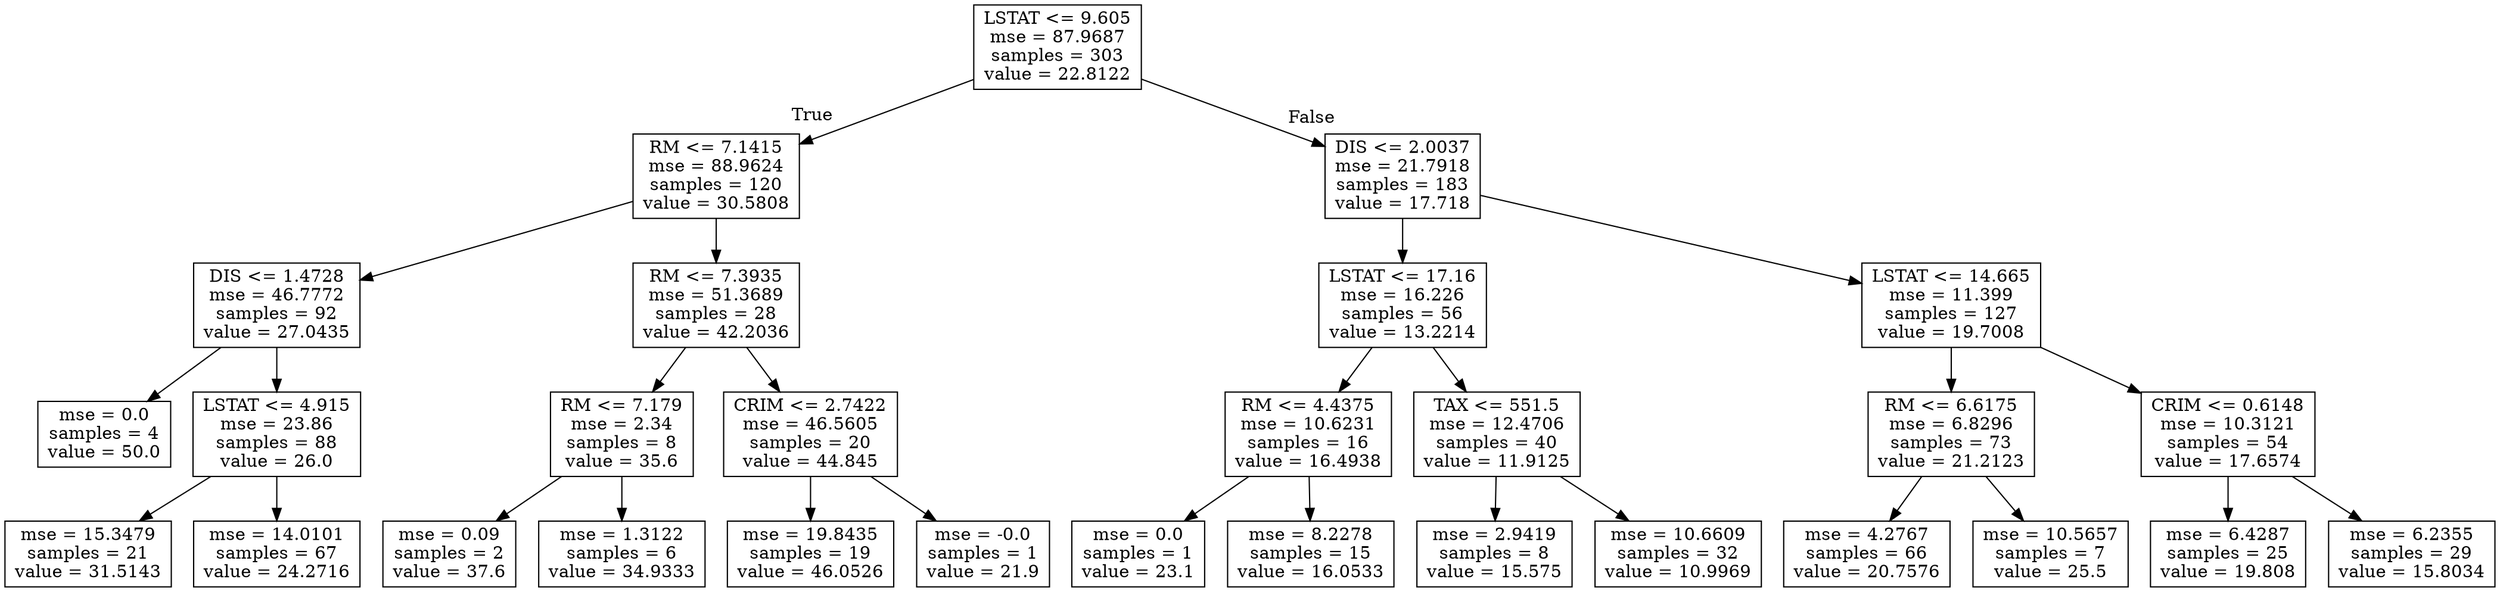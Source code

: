 digraph Tree {
node [shape=box] ;
0 [label="LSTAT <= 9.605\nmse = 87.9687\nsamples = 303\nvalue = 22.8122"] ;
1 [label="RM <= 7.1415\nmse = 88.9624\nsamples = 120\nvalue = 30.5808"] ;
0 -> 1 [labeldistance=2.5, labelangle=45, headlabel="True"] ;
2 [label="DIS <= 1.4728\nmse = 46.7772\nsamples = 92\nvalue = 27.0435"] ;
1 -> 2 ;
3 [label="mse = 0.0\nsamples = 4\nvalue = 50.0"] ;
2 -> 3 ;
4 [label="LSTAT <= 4.915\nmse = 23.86\nsamples = 88\nvalue = 26.0"] ;
2 -> 4 ;
5 [label="mse = 15.3479\nsamples = 21\nvalue = 31.5143"] ;
4 -> 5 ;
6 [label="mse = 14.0101\nsamples = 67\nvalue = 24.2716"] ;
4 -> 6 ;
7 [label="RM <= 7.3935\nmse = 51.3689\nsamples = 28\nvalue = 42.2036"] ;
1 -> 7 ;
8 [label="RM <= 7.179\nmse = 2.34\nsamples = 8\nvalue = 35.6"] ;
7 -> 8 ;
9 [label="mse = 0.09\nsamples = 2\nvalue = 37.6"] ;
8 -> 9 ;
10 [label="mse = 1.3122\nsamples = 6\nvalue = 34.9333"] ;
8 -> 10 ;
11 [label="CRIM <= 2.7422\nmse = 46.5605\nsamples = 20\nvalue = 44.845"] ;
7 -> 11 ;
12 [label="mse = 19.8435\nsamples = 19\nvalue = 46.0526"] ;
11 -> 12 ;
13 [label="mse = -0.0\nsamples = 1\nvalue = 21.9"] ;
11 -> 13 ;
14 [label="DIS <= 2.0037\nmse = 21.7918\nsamples = 183\nvalue = 17.718"] ;
0 -> 14 [labeldistance=2.5, labelangle=-45, headlabel="False"] ;
15 [label="LSTAT <= 17.16\nmse = 16.226\nsamples = 56\nvalue = 13.2214"] ;
14 -> 15 ;
16 [label="RM <= 4.4375\nmse = 10.6231\nsamples = 16\nvalue = 16.4938"] ;
15 -> 16 ;
17 [label="mse = 0.0\nsamples = 1\nvalue = 23.1"] ;
16 -> 17 ;
18 [label="mse = 8.2278\nsamples = 15\nvalue = 16.0533"] ;
16 -> 18 ;
19 [label="TAX <= 551.5\nmse = 12.4706\nsamples = 40\nvalue = 11.9125"] ;
15 -> 19 ;
20 [label="mse = 2.9419\nsamples = 8\nvalue = 15.575"] ;
19 -> 20 ;
21 [label="mse = 10.6609\nsamples = 32\nvalue = 10.9969"] ;
19 -> 21 ;
22 [label="LSTAT <= 14.665\nmse = 11.399\nsamples = 127\nvalue = 19.7008"] ;
14 -> 22 ;
23 [label="RM <= 6.6175\nmse = 6.8296\nsamples = 73\nvalue = 21.2123"] ;
22 -> 23 ;
24 [label="mse = 4.2767\nsamples = 66\nvalue = 20.7576"] ;
23 -> 24 ;
25 [label="mse = 10.5657\nsamples = 7\nvalue = 25.5"] ;
23 -> 25 ;
26 [label="CRIM <= 0.6148\nmse = 10.3121\nsamples = 54\nvalue = 17.6574"] ;
22 -> 26 ;
27 [label="mse = 6.4287\nsamples = 25\nvalue = 19.808"] ;
26 -> 27 ;
28 [label="mse = 6.2355\nsamples = 29\nvalue = 15.8034"] ;
26 -> 28 ;
}
